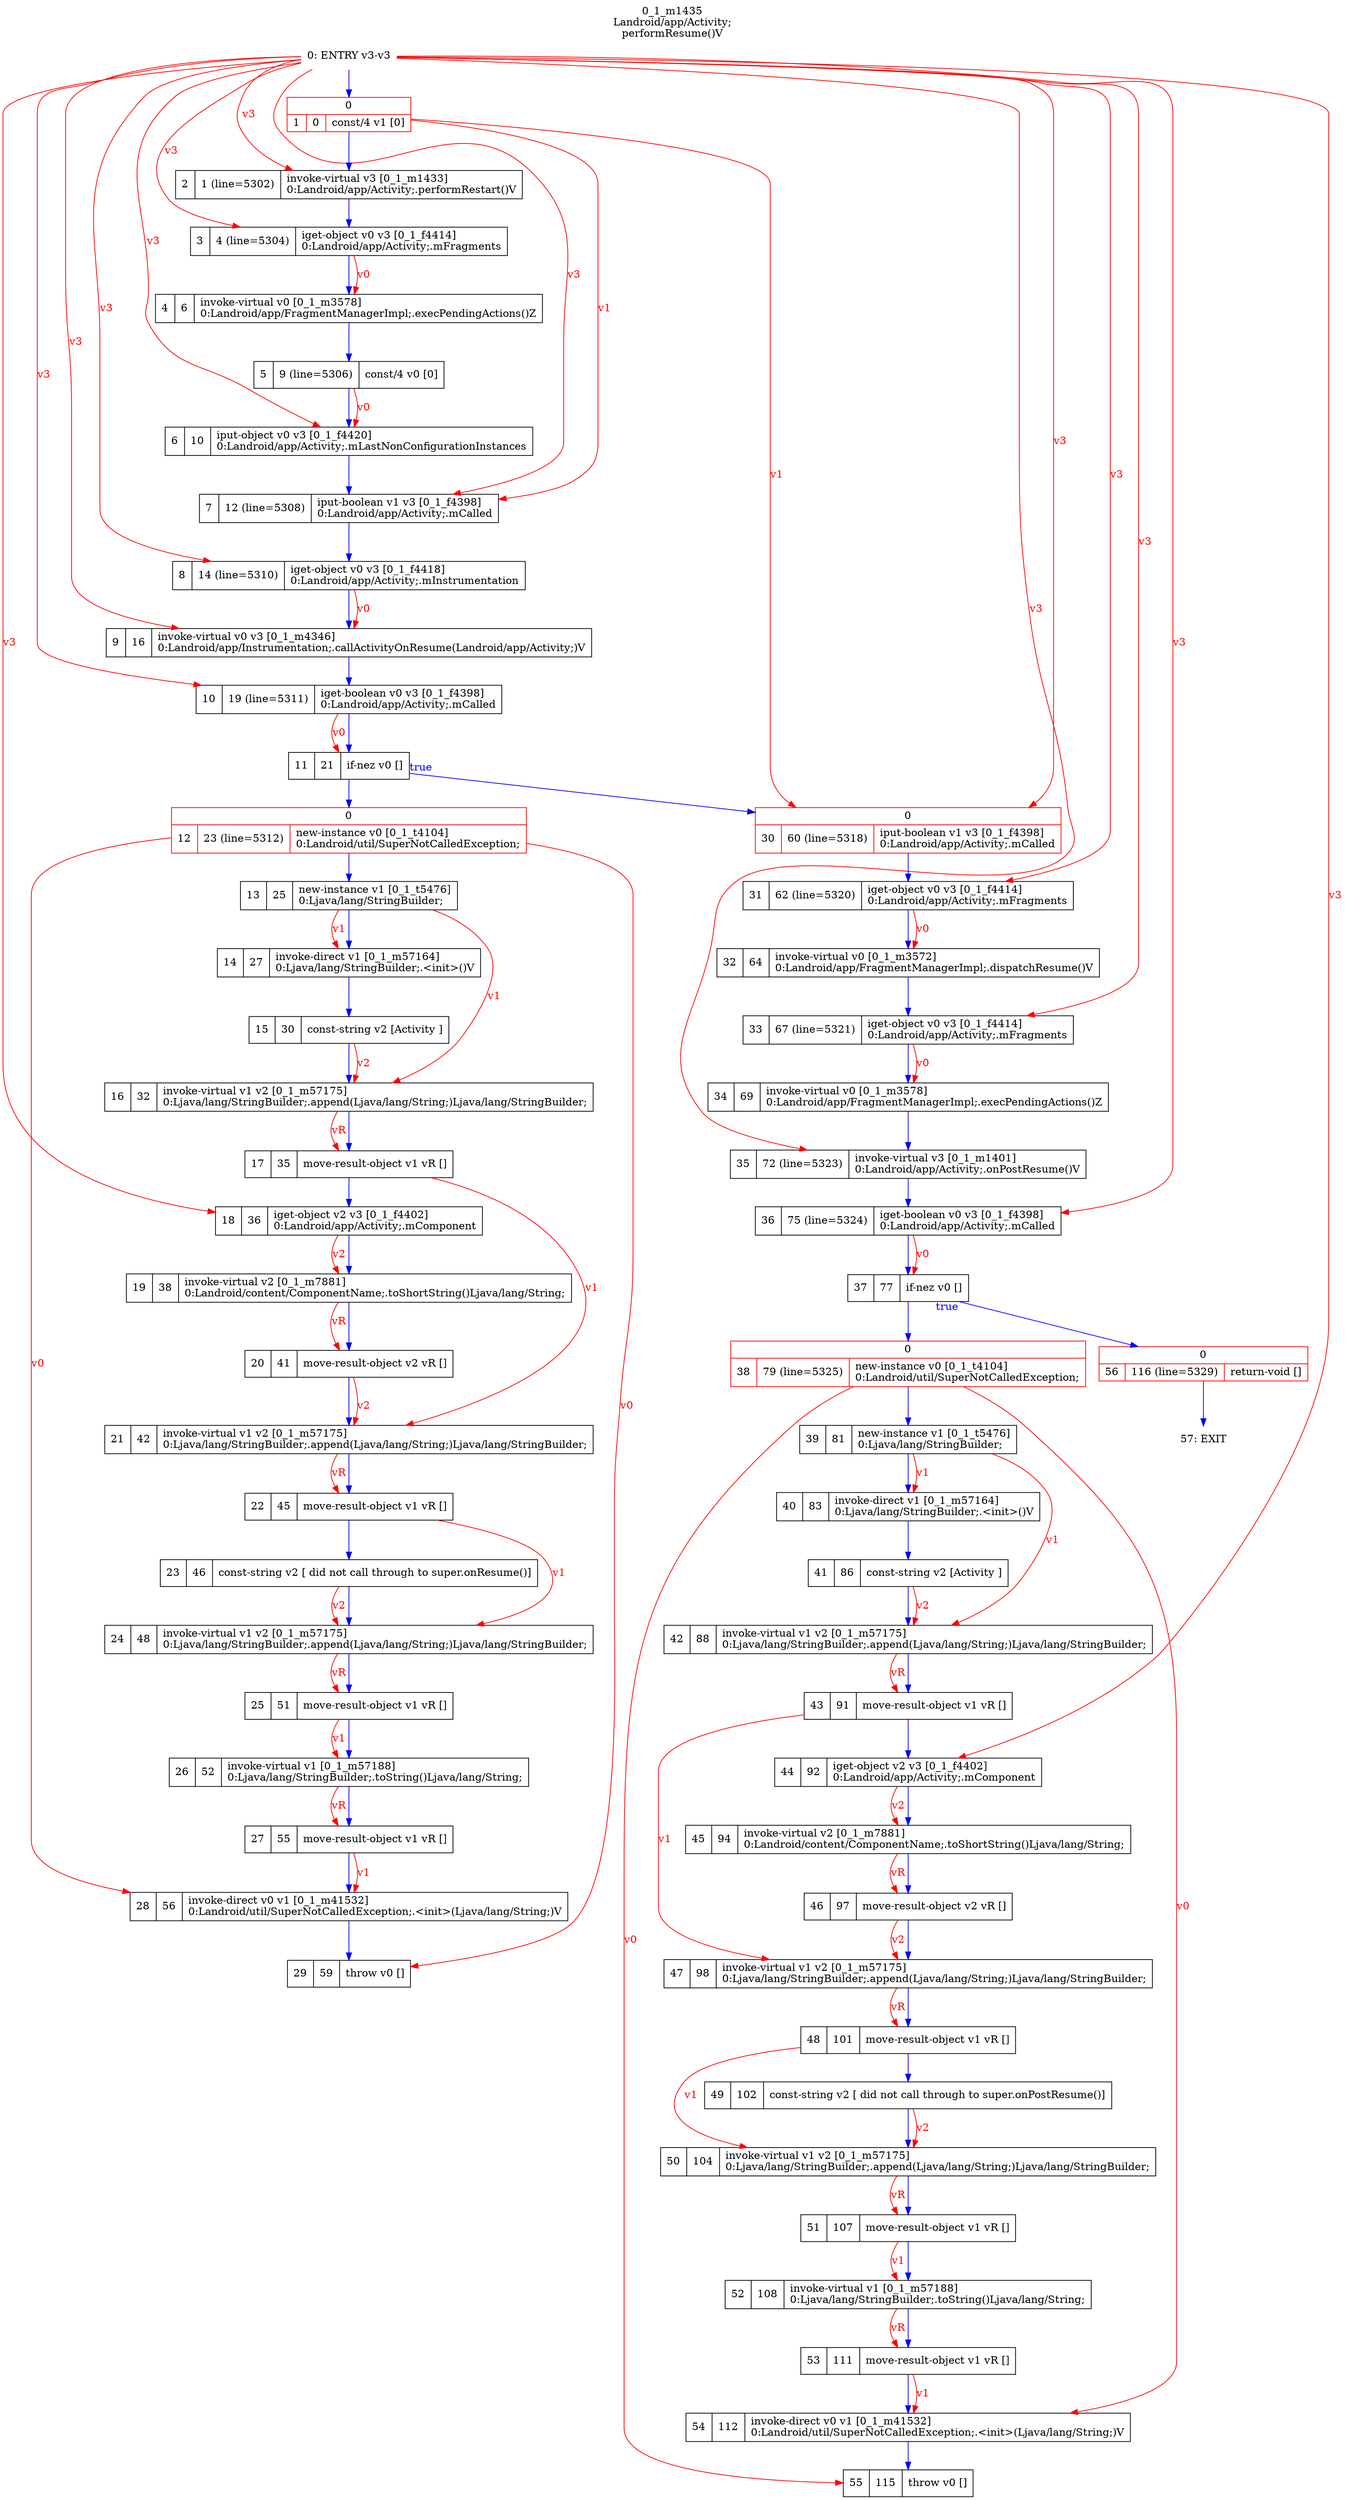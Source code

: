 digraph G {
rankdir=UD;
labelloc=t;
label="0_1_m1435\nLandroid/app/Activity;
performResume()V";
0[label="0: ENTRY v3-v3",shape=plaintext];
1[label="{0|{1|0|const/4 v1 [0]\l}}",shape=record, color=red];
2[label="2|1 (line=5302)|invoke-virtual v3 [0_1_m1433]\l0:Landroid/app/Activity;.performRestart()V\l",shape=record,URL="0_1_m1433.dot"];
3[label="3|4 (line=5304)|iget-object v0 v3 [0_1_f4414]\l0:Landroid/app/Activity;.mFragments\l",shape=record];
4[label="4|6|invoke-virtual v0 [0_1_m3578]\l0:Landroid/app/FragmentManagerImpl;.execPendingActions()Z\l",shape=record,URL="0_1_m3578.dot"];
5[label="5|9 (line=5306)|const/4 v0 [0]\l",shape=record];
6[label="6|10|iput-object v0 v3 [0_1_f4420]\l0:Landroid/app/Activity;.mLastNonConfigurationInstances\l",shape=record];
7[label="7|12 (line=5308)|iput-boolean v1 v3 [0_1_f4398]\l0:Landroid/app/Activity;.mCalled\l",shape=record];
8[label="8|14 (line=5310)|iget-object v0 v3 [0_1_f4418]\l0:Landroid/app/Activity;.mInstrumentation\l",shape=record];
9[label="9|16|invoke-virtual v0 v3 [0_1_m4346]\l0:Landroid/app/Instrumentation;.callActivityOnResume(Landroid/app/Activity;)V\l",shape=record,URL="0_1_m4346.dot"];
10[label="10|19 (line=5311)|iget-boolean v0 v3 [0_1_f4398]\l0:Landroid/app/Activity;.mCalled\l",shape=record];
11[label="11|21|if-nez v0 []\l",shape=record];
12[label="{0|{12|23 (line=5312)|new-instance v0 [0_1_t4104]\l0:Landroid/util/SuperNotCalledException;\l}}",shape=record, color=red];
13[label="13|25|new-instance v1 [0_1_t5476]\l0:Ljava/lang/StringBuilder;\l",shape=record];
14[label="14|27|invoke-direct v1 [0_1_m57164]\l0:Ljava/lang/StringBuilder;.\<init\>()V\l",shape=record,URL="0_1_m57164.dot"];
15[label="15|30|const-string v2 [Activity ]\l",shape=record];
16[label="16|32|invoke-virtual v1 v2 [0_1_m57175]\l0:Ljava/lang/StringBuilder;.append(Ljava/lang/String;)Ljava/lang/StringBuilder;\l",shape=record,URL="0_1_m57175.dot"];
17[label="17|35|move-result-object v1 vR []\l",shape=record];
18[label="18|36|iget-object v2 v3 [0_1_f4402]\l0:Landroid/app/Activity;.mComponent\l",shape=record];
19[label="19|38|invoke-virtual v2 [0_1_m7881]\l0:Landroid/content/ComponentName;.toShortString()Ljava/lang/String;\l",shape=record,URL="0_1_m7881.dot"];
20[label="20|41|move-result-object v2 vR []\l",shape=record];
21[label="21|42|invoke-virtual v1 v2 [0_1_m57175]\l0:Ljava/lang/StringBuilder;.append(Ljava/lang/String;)Ljava/lang/StringBuilder;\l",shape=record,URL="0_1_m57175.dot"];
22[label="22|45|move-result-object v1 vR []\l",shape=record];
23[label="23|46|const-string v2 [ did not call through to super.onResume()]\l",shape=record];
24[label="24|48|invoke-virtual v1 v2 [0_1_m57175]\l0:Ljava/lang/StringBuilder;.append(Ljava/lang/String;)Ljava/lang/StringBuilder;\l",shape=record,URL="0_1_m57175.dot"];
25[label="25|51|move-result-object v1 vR []\l",shape=record];
26[label="26|52|invoke-virtual v1 [0_1_m57188]\l0:Ljava/lang/StringBuilder;.toString()Ljava/lang/String;\l",shape=record,URL="0_1_m57188.dot"];
27[label="27|55|move-result-object v1 vR []\l",shape=record];
28[label="28|56|invoke-direct v0 v1 [0_1_m41532]\l0:Landroid/util/SuperNotCalledException;.\<init\>(Ljava/lang/String;)V\l",shape=record,URL="0_1_m41532.dot"];
29[label="29|59|throw v0 []\l",shape=record];
30[label="{0|{30|60 (line=5318)|iput-boolean v1 v3 [0_1_f4398]\l0:Landroid/app/Activity;.mCalled\l}}",shape=record, color=red];
31[label="31|62 (line=5320)|iget-object v0 v3 [0_1_f4414]\l0:Landroid/app/Activity;.mFragments\l",shape=record];
32[label="32|64|invoke-virtual v0 [0_1_m3572]\l0:Landroid/app/FragmentManagerImpl;.dispatchResume()V\l",shape=record,URL="0_1_m3572.dot"];
33[label="33|67 (line=5321)|iget-object v0 v3 [0_1_f4414]\l0:Landroid/app/Activity;.mFragments\l",shape=record];
34[label="34|69|invoke-virtual v0 [0_1_m3578]\l0:Landroid/app/FragmentManagerImpl;.execPendingActions()Z\l",shape=record,URL="0_1_m3578.dot"];
35[label="35|72 (line=5323)|invoke-virtual v3 [0_1_m1401]\l0:Landroid/app/Activity;.onPostResume()V\l",shape=record,URL="0_1_m1401.dot"];
36[label="36|75 (line=5324)|iget-boolean v0 v3 [0_1_f4398]\l0:Landroid/app/Activity;.mCalled\l",shape=record];
37[label="37|77|if-nez v0 []\l",shape=record];
38[label="{0|{38|79 (line=5325)|new-instance v0 [0_1_t4104]\l0:Landroid/util/SuperNotCalledException;\l}}",shape=record, color=red];
39[label="39|81|new-instance v1 [0_1_t5476]\l0:Ljava/lang/StringBuilder;\l",shape=record];
40[label="40|83|invoke-direct v1 [0_1_m57164]\l0:Ljava/lang/StringBuilder;.\<init\>()V\l",shape=record,URL="0_1_m57164.dot"];
41[label="41|86|const-string v2 [Activity ]\l",shape=record];
42[label="42|88|invoke-virtual v1 v2 [0_1_m57175]\l0:Ljava/lang/StringBuilder;.append(Ljava/lang/String;)Ljava/lang/StringBuilder;\l",shape=record,URL="0_1_m57175.dot"];
43[label="43|91|move-result-object v1 vR []\l",shape=record];
44[label="44|92|iget-object v2 v3 [0_1_f4402]\l0:Landroid/app/Activity;.mComponent\l",shape=record];
45[label="45|94|invoke-virtual v2 [0_1_m7881]\l0:Landroid/content/ComponentName;.toShortString()Ljava/lang/String;\l",shape=record,URL="0_1_m7881.dot"];
46[label="46|97|move-result-object v2 vR []\l",shape=record];
47[label="47|98|invoke-virtual v1 v2 [0_1_m57175]\l0:Ljava/lang/StringBuilder;.append(Ljava/lang/String;)Ljava/lang/StringBuilder;\l",shape=record,URL="0_1_m57175.dot"];
48[label="48|101|move-result-object v1 vR []\l",shape=record];
49[label="49|102|const-string v2 [ did not call through to super.onPostResume()]\l",shape=record];
50[label="50|104|invoke-virtual v1 v2 [0_1_m57175]\l0:Ljava/lang/StringBuilder;.append(Ljava/lang/String;)Ljava/lang/StringBuilder;\l",shape=record,URL="0_1_m57175.dot"];
51[label="51|107|move-result-object v1 vR []\l",shape=record];
52[label="52|108|invoke-virtual v1 [0_1_m57188]\l0:Ljava/lang/StringBuilder;.toString()Ljava/lang/String;\l",shape=record,URL="0_1_m57188.dot"];
53[label="53|111|move-result-object v1 vR []\l",shape=record];
54[label="54|112|invoke-direct v0 v1 [0_1_m41532]\l0:Landroid/util/SuperNotCalledException;.\<init\>(Ljava/lang/String;)V\l",shape=record,URL="0_1_m41532.dot"];
55[label="55|115|throw v0 []\l",shape=record];
56[label="{0|{56|116 (line=5329)|return-void []\l}}",shape=record, color=red];
57[label="57: EXIT",shape=plaintext];
0->1 [color=blue, fontcolor=blue,weight=100, taillabel=""];
1->2 [color=blue, fontcolor=blue,weight=100, taillabel=""];
2->3 [color=blue, fontcolor=blue,weight=100, taillabel=""];
3->4 [color=blue, fontcolor=blue,weight=100, taillabel=""];
4->5 [color=blue, fontcolor=blue,weight=100, taillabel=""];
5->6 [color=blue, fontcolor=blue,weight=100, taillabel=""];
6->7 [color=blue, fontcolor=blue,weight=100, taillabel=""];
7->8 [color=blue, fontcolor=blue,weight=100, taillabel=""];
8->9 [color=blue, fontcolor=blue,weight=100, taillabel=""];
9->10 [color=blue, fontcolor=blue,weight=100, taillabel=""];
10->11 [color=blue, fontcolor=blue,weight=100, taillabel=""];
11->30 [color=blue, fontcolor=blue,weight=10, taillabel="true"];
11->12 [color=blue, fontcolor=blue,weight=100, taillabel=""];
12->13 [color=blue, fontcolor=blue,weight=100, taillabel=""];
13->14 [color=blue, fontcolor=blue,weight=100, taillabel=""];
14->15 [color=blue, fontcolor=blue,weight=100, taillabel=""];
15->16 [color=blue, fontcolor=blue,weight=100, taillabel=""];
16->17 [color=blue, fontcolor=blue,weight=100, taillabel=""];
17->18 [color=blue, fontcolor=blue,weight=100, taillabel=""];
18->19 [color=blue, fontcolor=blue,weight=100, taillabel=""];
19->20 [color=blue, fontcolor=blue,weight=100, taillabel=""];
20->21 [color=blue, fontcolor=blue,weight=100, taillabel=""];
21->22 [color=blue, fontcolor=blue,weight=100, taillabel=""];
22->23 [color=blue, fontcolor=blue,weight=100, taillabel=""];
23->24 [color=blue, fontcolor=blue,weight=100, taillabel=""];
24->25 [color=blue, fontcolor=blue,weight=100, taillabel=""];
25->26 [color=blue, fontcolor=blue,weight=100, taillabel=""];
26->27 [color=blue, fontcolor=blue,weight=100, taillabel=""];
27->28 [color=blue, fontcolor=blue,weight=100, taillabel=""];
28->29 [color=blue, fontcolor=blue,weight=100, taillabel=""];
30->31 [color=blue, fontcolor=blue,weight=100, taillabel=""];
31->32 [color=blue, fontcolor=blue,weight=100, taillabel=""];
32->33 [color=blue, fontcolor=blue,weight=100, taillabel=""];
33->34 [color=blue, fontcolor=blue,weight=100, taillabel=""];
34->35 [color=blue, fontcolor=blue,weight=100, taillabel=""];
35->36 [color=blue, fontcolor=blue,weight=100, taillabel=""];
36->37 [color=blue, fontcolor=blue,weight=100, taillabel=""];
37->56 [color=blue, fontcolor=blue,weight=10, taillabel="true"];
37->38 [color=blue, fontcolor=blue,weight=100, taillabel=""];
38->39 [color=blue, fontcolor=blue,weight=100, taillabel=""];
39->40 [color=blue, fontcolor=blue,weight=100, taillabel=""];
40->41 [color=blue, fontcolor=blue,weight=100, taillabel=""];
41->42 [color=blue, fontcolor=blue,weight=100, taillabel=""];
42->43 [color=blue, fontcolor=blue,weight=100, taillabel=""];
43->44 [color=blue, fontcolor=blue,weight=100, taillabel=""];
44->45 [color=blue, fontcolor=blue,weight=100, taillabel=""];
45->46 [color=blue, fontcolor=blue,weight=100, taillabel=""];
46->47 [color=blue, fontcolor=blue,weight=100, taillabel=""];
47->48 [color=blue, fontcolor=blue,weight=100, taillabel=""];
48->49 [color=blue, fontcolor=blue,weight=100, taillabel=""];
49->50 [color=blue, fontcolor=blue,weight=100, taillabel=""];
50->51 [color=blue, fontcolor=blue,weight=100, taillabel=""];
51->52 [color=blue, fontcolor=blue,weight=100, taillabel=""];
52->53 [color=blue, fontcolor=blue,weight=100, taillabel=""];
53->54 [color=blue, fontcolor=blue,weight=100, taillabel=""];
54->55 [color=blue, fontcolor=blue,weight=100, taillabel=""];
56->57 [color=blue, fontcolor=blue,weight=100, taillabel=""];
0->2 [color=red, fontcolor=red, label="v3"];
0->3 [color=red, fontcolor=red, label="v3"];
3->4 [color=red, fontcolor=red, label="v0"];
0->6 [color=red, fontcolor=red, label="v3"];
5->6 [color=red, fontcolor=red, label="v0"];
0->7 [color=red, fontcolor=red, label="v3"];
1->7 [color=red, fontcolor=red, label="v1"];
0->8 [color=red, fontcolor=red, label="v3"];
0->9 [color=red, fontcolor=red, label="v3"];
8->9 [color=red, fontcolor=red, label="v0"];
0->10 [color=red, fontcolor=red, label="v3"];
10->11 [color=red, fontcolor=red, label="v0"];
13->14 [color=red, fontcolor=red, label="v1"];
13->16 [color=red, fontcolor=red, label="v1"];
15->16 [color=red, fontcolor=red, label="v2"];
16->17 [color=red, fontcolor=red, label="vR"];
0->18 [color=red, fontcolor=red, label="v3"];
18->19 [color=red, fontcolor=red, label="v2"];
19->20 [color=red, fontcolor=red, label="vR"];
17->21 [color=red, fontcolor=red, label="v1"];
20->21 [color=red, fontcolor=red, label="v2"];
21->22 [color=red, fontcolor=red, label="vR"];
22->24 [color=red, fontcolor=red, label="v1"];
23->24 [color=red, fontcolor=red, label="v2"];
24->25 [color=red, fontcolor=red, label="vR"];
25->26 [color=red, fontcolor=red, label="v1"];
26->27 [color=red, fontcolor=red, label="vR"];
12->28 [color=red, fontcolor=red, label="v0"];
27->28 [color=red, fontcolor=red, label="v1"];
12->29 [color=red, fontcolor=red, label="v0"];
0->30 [color=red, fontcolor=red, label="v3"];
1->30 [color=red, fontcolor=red, label="v1"];
0->31 [color=red, fontcolor=red, label="v3"];
31->32 [color=red, fontcolor=red, label="v0"];
0->33 [color=red, fontcolor=red, label="v3"];
33->34 [color=red, fontcolor=red, label="v0"];
0->35 [color=red, fontcolor=red, label="v3"];
0->36 [color=red, fontcolor=red, label="v3"];
36->37 [color=red, fontcolor=red, label="v0"];
39->40 [color=red, fontcolor=red, label="v1"];
39->42 [color=red, fontcolor=red, label="v1"];
41->42 [color=red, fontcolor=red, label="v2"];
42->43 [color=red, fontcolor=red, label="vR"];
0->44 [color=red, fontcolor=red, label="v3"];
44->45 [color=red, fontcolor=red, label="v2"];
45->46 [color=red, fontcolor=red, label="vR"];
43->47 [color=red, fontcolor=red, label="v1"];
46->47 [color=red, fontcolor=red, label="v2"];
47->48 [color=red, fontcolor=red, label="vR"];
48->50 [color=red, fontcolor=red, label="v1"];
49->50 [color=red, fontcolor=red, label="v2"];
50->51 [color=red, fontcolor=red, label="vR"];
51->52 [color=red, fontcolor=red, label="v1"];
52->53 [color=red, fontcolor=red, label="vR"];
38->54 [color=red, fontcolor=red, label="v0"];
53->54 [color=red, fontcolor=red, label="v1"];
38->55 [color=red, fontcolor=red, label="v0"];
}

